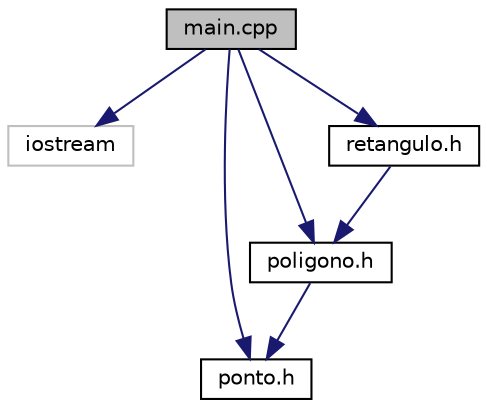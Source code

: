 digraph "main.cpp"
{
  edge [fontname="Helvetica",fontsize="10",labelfontname="Helvetica",labelfontsize="10"];
  node [fontname="Helvetica",fontsize="10",shape=record];
  Node0 [label="main.cpp",height=0.2,width=0.4,color="black", fillcolor="grey75", style="filled", fontcolor="black"];
  Node0 -> Node1 [color="midnightblue",fontsize="10",style="solid",fontname="Helvetica"];
  Node1 [label="iostream",height=0.2,width=0.4,color="grey75", fillcolor="white", style="filled"];
  Node0 -> Node2 [color="midnightblue",fontsize="10",style="solid",fontname="Helvetica"];
  Node2 [label="ponto.h",height=0.2,width=0.4,color="black", fillcolor="white", style="filled",URL="$ponto_8h.html"];
  Node0 -> Node3 [color="midnightblue",fontsize="10",style="solid",fontname="Helvetica"];
  Node3 [label="poligono.h",height=0.2,width=0.4,color="black", fillcolor="white", style="filled",URL="$poligono_8h.html"];
  Node3 -> Node2 [color="midnightblue",fontsize="10",style="solid",fontname="Helvetica"];
  Node0 -> Node4 [color="midnightblue",fontsize="10",style="solid",fontname="Helvetica"];
  Node4 [label="retangulo.h",height=0.2,width=0.4,color="black", fillcolor="white", style="filled",URL="$retangulo_8h.html"];
  Node4 -> Node3 [color="midnightblue",fontsize="10",style="solid",fontname="Helvetica"];
}
